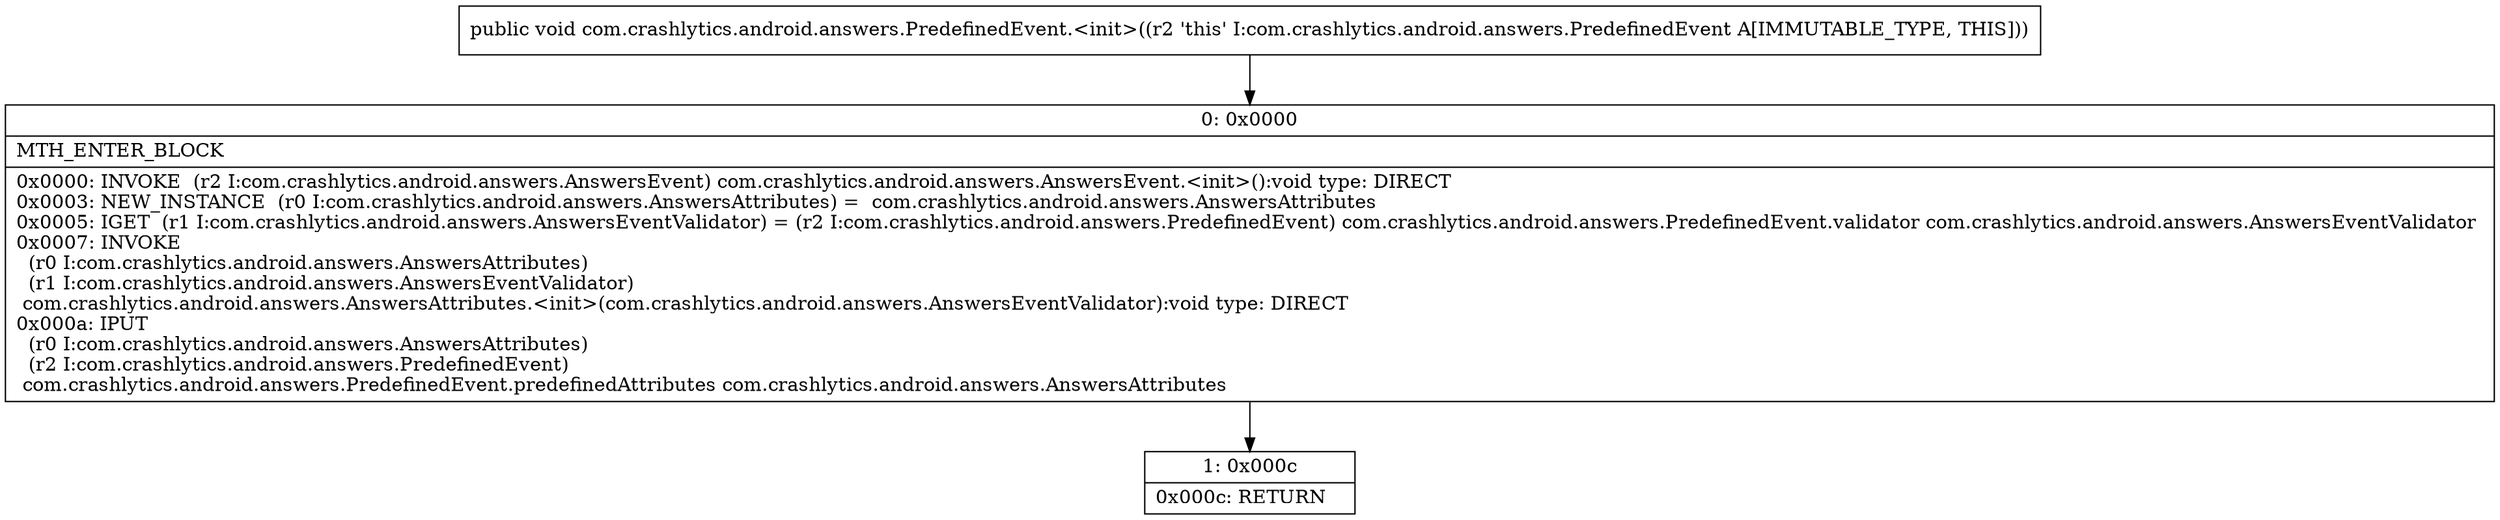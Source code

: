 digraph "CFG forcom.crashlytics.android.answers.PredefinedEvent.\<init\>()V" {
Node_0 [shape=record,label="{0\:\ 0x0000|MTH_ENTER_BLOCK\l|0x0000: INVOKE  (r2 I:com.crashlytics.android.answers.AnswersEvent) com.crashlytics.android.answers.AnswersEvent.\<init\>():void type: DIRECT \l0x0003: NEW_INSTANCE  (r0 I:com.crashlytics.android.answers.AnswersAttributes) =  com.crashlytics.android.answers.AnswersAttributes \l0x0005: IGET  (r1 I:com.crashlytics.android.answers.AnswersEventValidator) = (r2 I:com.crashlytics.android.answers.PredefinedEvent) com.crashlytics.android.answers.PredefinedEvent.validator com.crashlytics.android.answers.AnswersEventValidator \l0x0007: INVOKE  \l  (r0 I:com.crashlytics.android.answers.AnswersAttributes)\l  (r1 I:com.crashlytics.android.answers.AnswersEventValidator)\l com.crashlytics.android.answers.AnswersAttributes.\<init\>(com.crashlytics.android.answers.AnswersEventValidator):void type: DIRECT \l0x000a: IPUT  \l  (r0 I:com.crashlytics.android.answers.AnswersAttributes)\l  (r2 I:com.crashlytics.android.answers.PredefinedEvent)\l com.crashlytics.android.answers.PredefinedEvent.predefinedAttributes com.crashlytics.android.answers.AnswersAttributes \l}"];
Node_1 [shape=record,label="{1\:\ 0x000c|0x000c: RETURN   \l}"];
MethodNode[shape=record,label="{public void com.crashlytics.android.answers.PredefinedEvent.\<init\>((r2 'this' I:com.crashlytics.android.answers.PredefinedEvent A[IMMUTABLE_TYPE, THIS])) }"];
MethodNode -> Node_0;
Node_0 -> Node_1;
}

